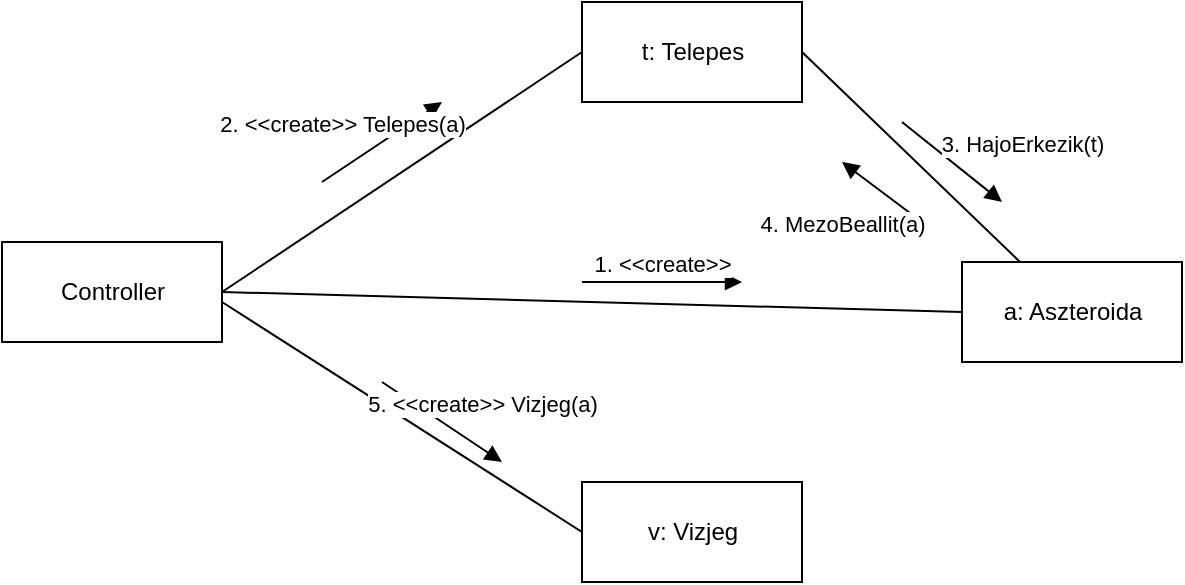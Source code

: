 <mxfile version="14.4.8" type="github">
  <diagram id="oNhxpNQNFjjKIULzhIJx" name="Page-1">
    <mxGraphModel dx="782" dy="437" grid="1" gridSize="10" guides="1" tooltips="1" connect="1" arrows="1" fold="1" page="1" pageScale="1" pageWidth="827" pageHeight="1169" math="0" shadow="0">
      <root>
        <mxCell id="0" />
        <mxCell id="1" parent="0" />
        <mxCell id="HsXjUcxBc0kHgjDJDb9y-1" value="Controller" style="html=1;" parent="1" vertex="1">
          <mxGeometry x="80" y="260" width="110" height="50" as="geometry" />
        </mxCell>
        <mxCell id="HsXjUcxBc0kHgjDJDb9y-2" value="t: Telepes" style="html=1;" parent="1" vertex="1">
          <mxGeometry x="370" y="140" width="110" height="50" as="geometry" />
        </mxCell>
        <mxCell id="HsXjUcxBc0kHgjDJDb9y-3" value="a: Aszteroida" style="html=1;" parent="1" vertex="1">
          <mxGeometry x="560" y="270" width="110" height="50" as="geometry" />
        </mxCell>
        <mxCell id="HsXjUcxBc0kHgjDJDb9y-4" value="v: Vizjeg" style="html=1;" parent="1" vertex="1">
          <mxGeometry x="370" y="380" width="110" height="50" as="geometry" />
        </mxCell>
        <mxCell id="HsXjUcxBc0kHgjDJDb9y-5" value="" style="endArrow=none;html=1;entryX=0;entryY=0.5;entryDx=0;entryDy=0;exitX=1;exitY=0.5;exitDx=0;exitDy=0;" parent="1" source="HsXjUcxBc0kHgjDJDb9y-1" target="HsXjUcxBc0kHgjDJDb9y-2" edge="1">
          <mxGeometry width="50" height="50" relative="1" as="geometry">
            <mxPoint x="240" y="230" as="sourcePoint" />
            <mxPoint x="290" y="180" as="targetPoint" />
          </mxGeometry>
        </mxCell>
        <mxCell id="HsXjUcxBc0kHgjDJDb9y-6" value="" style="endArrow=none;html=1;exitX=1;exitY=0.5;exitDx=0;exitDy=0;entryX=0;entryY=0.5;entryDx=0;entryDy=0;" parent="1" source="HsXjUcxBc0kHgjDJDb9y-1" target="HsXjUcxBc0kHgjDJDb9y-3" edge="1">
          <mxGeometry width="50" height="50" relative="1" as="geometry">
            <mxPoint x="260" y="320" as="sourcePoint" />
            <mxPoint x="310" y="270" as="targetPoint" />
          </mxGeometry>
        </mxCell>
        <mxCell id="HsXjUcxBc0kHgjDJDb9y-7" value="" style="endArrow=none;html=1;exitX=0;exitY=0.5;exitDx=0;exitDy=0;" parent="1" source="HsXjUcxBc0kHgjDJDb9y-4" edge="1">
          <mxGeometry width="50" height="50" relative="1" as="geometry">
            <mxPoint x="140" y="340" as="sourcePoint" />
            <mxPoint x="190" y="290" as="targetPoint" />
          </mxGeometry>
        </mxCell>
        <mxCell id="HsXjUcxBc0kHgjDJDb9y-8" value="1. &amp;lt;&amp;lt;create&amp;gt;&amp;gt;" style="html=1;verticalAlign=bottom;endArrow=block;" parent="1" edge="1">
          <mxGeometry width="80" relative="1" as="geometry">
            <mxPoint x="370" y="280" as="sourcePoint" />
            <mxPoint x="450" y="280" as="targetPoint" />
          </mxGeometry>
        </mxCell>
        <mxCell id="HsXjUcxBc0kHgjDJDb9y-9" value="2. &amp;lt;&amp;lt;create&amp;gt;&amp;gt; Telepes(a)" style="html=1;verticalAlign=bottom;endArrow=block;" parent="1" edge="1">
          <mxGeometry x="-0.462" y="11" width="80" relative="1" as="geometry">
            <mxPoint x="240" y="230" as="sourcePoint" />
            <mxPoint x="300" y="190" as="targetPoint" />
            <mxPoint as="offset" />
          </mxGeometry>
        </mxCell>
        <mxCell id="HsXjUcxBc0kHgjDJDb9y-10" value="" style="endArrow=none;html=1;entryX=1;entryY=0.5;entryDx=0;entryDy=0;" parent="1" source="HsXjUcxBc0kHgjDJDb9y-3" target="HsXjUcxBc0kHgjDJDb9y-2" edge="1">
          <mxGeometry width="50" height="50" relative="1" as="geometry">
            <mxPoint x="570" y="250" as="sourcePoint" />
            <mxPoint x="620" y="200" as="targetPoint" />
          </mxGeometry>
        </mxCell>
        <mxCell id="HsXjUcxBc0kHgjDJDb9y-11" value="3. HajoErkezik(t)" style="html=1;verticalAlign=bottom;endArrow=block;" parent="1" edge="1">
          <mxGeometry x="0.854" y="22" width="80" relative="1" as="geometry">
            <mxPoint x="530" y="200" as="sourcePoint" />
            <mxPoint x="580" y="240" as="targetPoint" />
            <mxPoint as="offset" />
          </mxGeometry>
        </mxCell>
        <mxCell id="HsXjUcxBc0kHgjDJDb9y-12" value="4. MezoBeallit(a)" style="html=1;verticalAlign=bottom;endArrow=block;" parent="1" edge="1">
          <mxGeometry x="0.04" y="32" width="80" relative="1" as="geometry">
            <mxPoint x="540" y="250" as="sourcePoint" />
            <mxPoint x="500" y="220" as="targetPoint" />
            <mxPoint as="offset" />
          </mxGeometry>
        </mxCell>
        <mxCell id="HsXjUcxBc0kHgjDJDb9y-13" value="5. &amp;lt;&amp;lt;create&amp;gt;&amp;gt; Vizjeg(a)" style="html=1;verticalAlign=bottom;endArrow=block;" parent="1" edge="1">
          <mxGeometry x="0.462" y="11" width="80" relative="1" as="geometry">
            <mxPoint x="270" y="330" as="sourcePoint" />
            <mxPoint x="330" y="370" as="targetPoint" />
            <mxPoint as="offset" />
          </mxGeometry>
        </mxCell>
      </root>
    </mxGraphModel>
  </diagram>
</mxfile>
